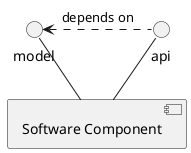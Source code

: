 @startuml

model -- [Software Component]
api -- [Software Component]

model <. api : depends on

@enduml